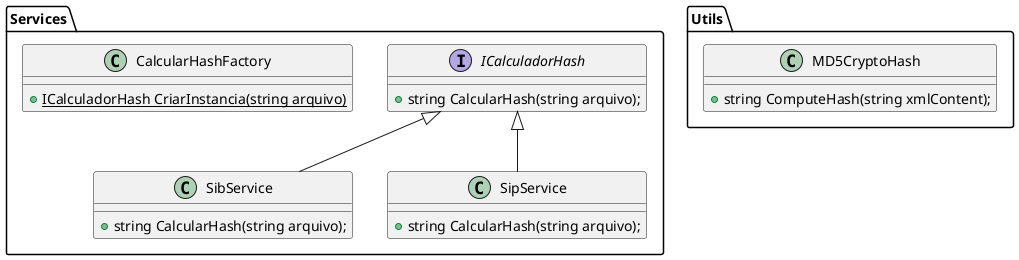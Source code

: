 @startuml Calculador de Hashes

namespace Services {

    interface ICalculadorHash {
        + string CalcularHash(string arquivo);
    }

    class SibService {
        + string CalcularHash(string arquivo);
    }

    class SipService {
        + string CalcularHash(string arquivo);
    }

    ICalculadorHash <|-- SibService
    ICalculadorHash <|-- SipService

    class CalcularHashFactory {
       {static} + ICalculadorHash CriarInstancia(string arquivo) 
    }
}

namespace Utils {

    class MD5CryptoHash {
        + string ComputeHash(string xmlContent);
    }

}

@enduml